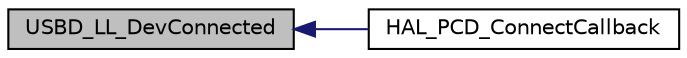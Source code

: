 digraph "USBD_LL_DevConnected"
{
  edge [fontname="Helvetica",fontsize="10",labelfontname="Helvetica",labelfontsize="10"];
  node [fontname="Helvetica",fontsize="10",shape=record];
  rankdir="LR";
  Node54 [label="USBD_LL_DevConnected",height=0.2,width=0.4,color="black", fillcolor="grey75", style="filled", fontcolor="black"];
  Node54 -> Node55 [dir="back",color="midnightblue",fontsize="10",style="solid",fontname="Helvetica"];
  Node55 [label="HAL_PCD_ConnectCallback",height=0.2,width=0.4,color="black", fillcolor="white", style="filled",URL="$group___p_c_d___exported___functions___group2.html#ga0c449541523759cf62be9c9d47540c5d",tooltip="ConnectCallback callback. "];
}
